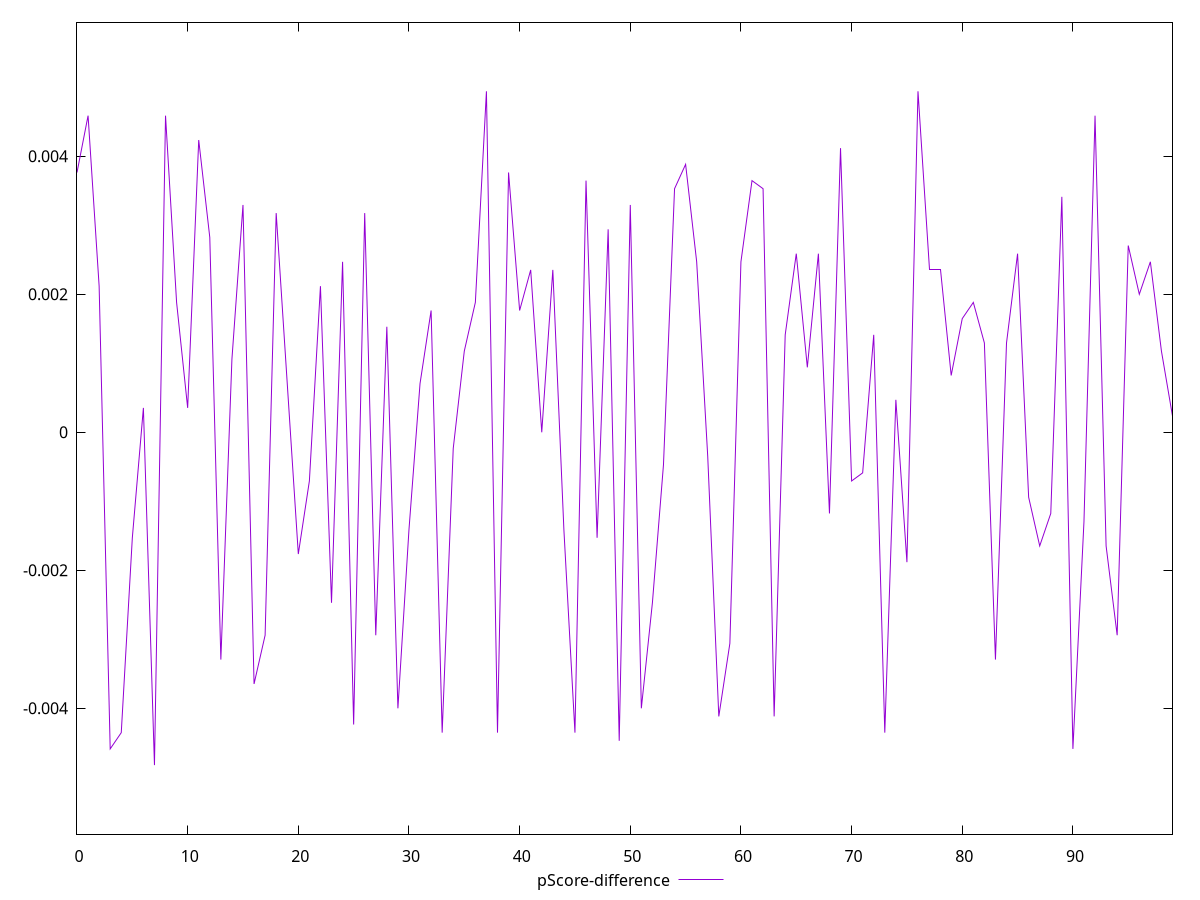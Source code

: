 reset

$pScoreDifference <<EOF
0 0.003764705882352948
1 0.004588235294117671
2 0.0021176470588235574
3 -0.004588235294117615
4 -0.004352941176470615
5 -0.0015294117647058347
6 0.0003529411764706114
7 -0.0048235294117647265
8 0.004588235294117615
9 0.0018823529411765016
10 0.0003529411764706114
11 0.004235294117647059
12 0.0028235294117647247
13 -0.0032941176470588363
14 0.0010588235294117787
15 0.0032941176470588363
16 -0.003647058823529392
17 -0.002941176470588225
18 0.0031764705882352806
19 0.0007058823529411673
20 -0.001764705882352946
21 -0.0007058823529411673
22 0.002117647058823502
23 -0.0024705882352941133
24 0.002470588235294169
25 -0.004235294117647059
26 0.003176470588235336
27 -0.002941176470588225
28 0.0015294117647058902
29 -0.0040000000000000036
30 -0.0014117647058823346
31 0.0007058823529411673
32 0.001764705882352946
33 -0.004352941176470615
34 -0.00023529411764705577
35 0.0011764705882352788
36 0.0018823529411765016
37 0.004941176470588282
38 -0.0043529411764705594
39 0.003764705882352948
40 0.001764705882352946
41 0.002352941176470613
42 0
43 0.0023529411764705577
44 -0.0014117647058823346
45 -0.004352941176470615
46 0.003647058823529392
47 -0.0015294117647058347
48 0.002941176470588225
49 -0.004470588235294115
50 0.0032941176470588363
51 -0.0040000000000000036
52 -0.0024705882352941133
53 -0.00047058823529411153
54 0.003529411764705892
55 0.0038823529411765034
56 0.0024705882352941133
57 -0.0003529411764705559
58 -0.004117647058823504
59 -0.003058823529411725
60 0.002470588235294169
61 0.0036470588235294477
62 0.003529411764705892
63 -0.004117647058823504
64 0.0014117647058823901
65 0.002588235294117669
66 0.0009411764705882786
67 0.002588235294117669
68 -0.0011764705882352788
69 0.004117647058823504
70 -0.0007058823529411673
71 -0.0005882352941176117
72 0.0014117647058823901
73 -0.004352941176470615
74 0.00047058823529416705
75 -0.0018823529411764461
76 0.004941176470588227
77 0.002352941176470613
78 0.002352941176470613
79 0.0008235294117647229
80 0.0016470588235293904
81 0.0018823529411764461
82 0.0012941176470588345
83 -0.0032941176470588363
84 0.0012941176470588345
85 0.002588235294117669
86 -0.0009411764705882231
87 -0.0016470588235294459
88 -0.0011764705882352788
89 0.003411764705882392
90 -0.004588235294117671
91 -0.0012941176470588345
92 0.004588235294117671
93 -0.0016470588235294459
94 -0.0029411764705882804
95 0.002705882352941169
96 0.0020000000000000018
97 0.0024705882352941133
98 0.0011764705882352788
99 0.00023529411764705577
EOF

set key outside below
set xrange [0:99]
set yrange [-0.0058235294117647265:0.005941176470588282]
set trange [-0.0058235294117647265:0.005941176470588282]
set terminal svg size 640, 500 enhanced background rgb 'white'
set output "reports/report_00027_2021-02-24T12-40-31.850Z/uses-rel-preload/samples/music/pScore-difference/values.svg"

plot $pScoreDifference title "pScore-difference" with line

reset
